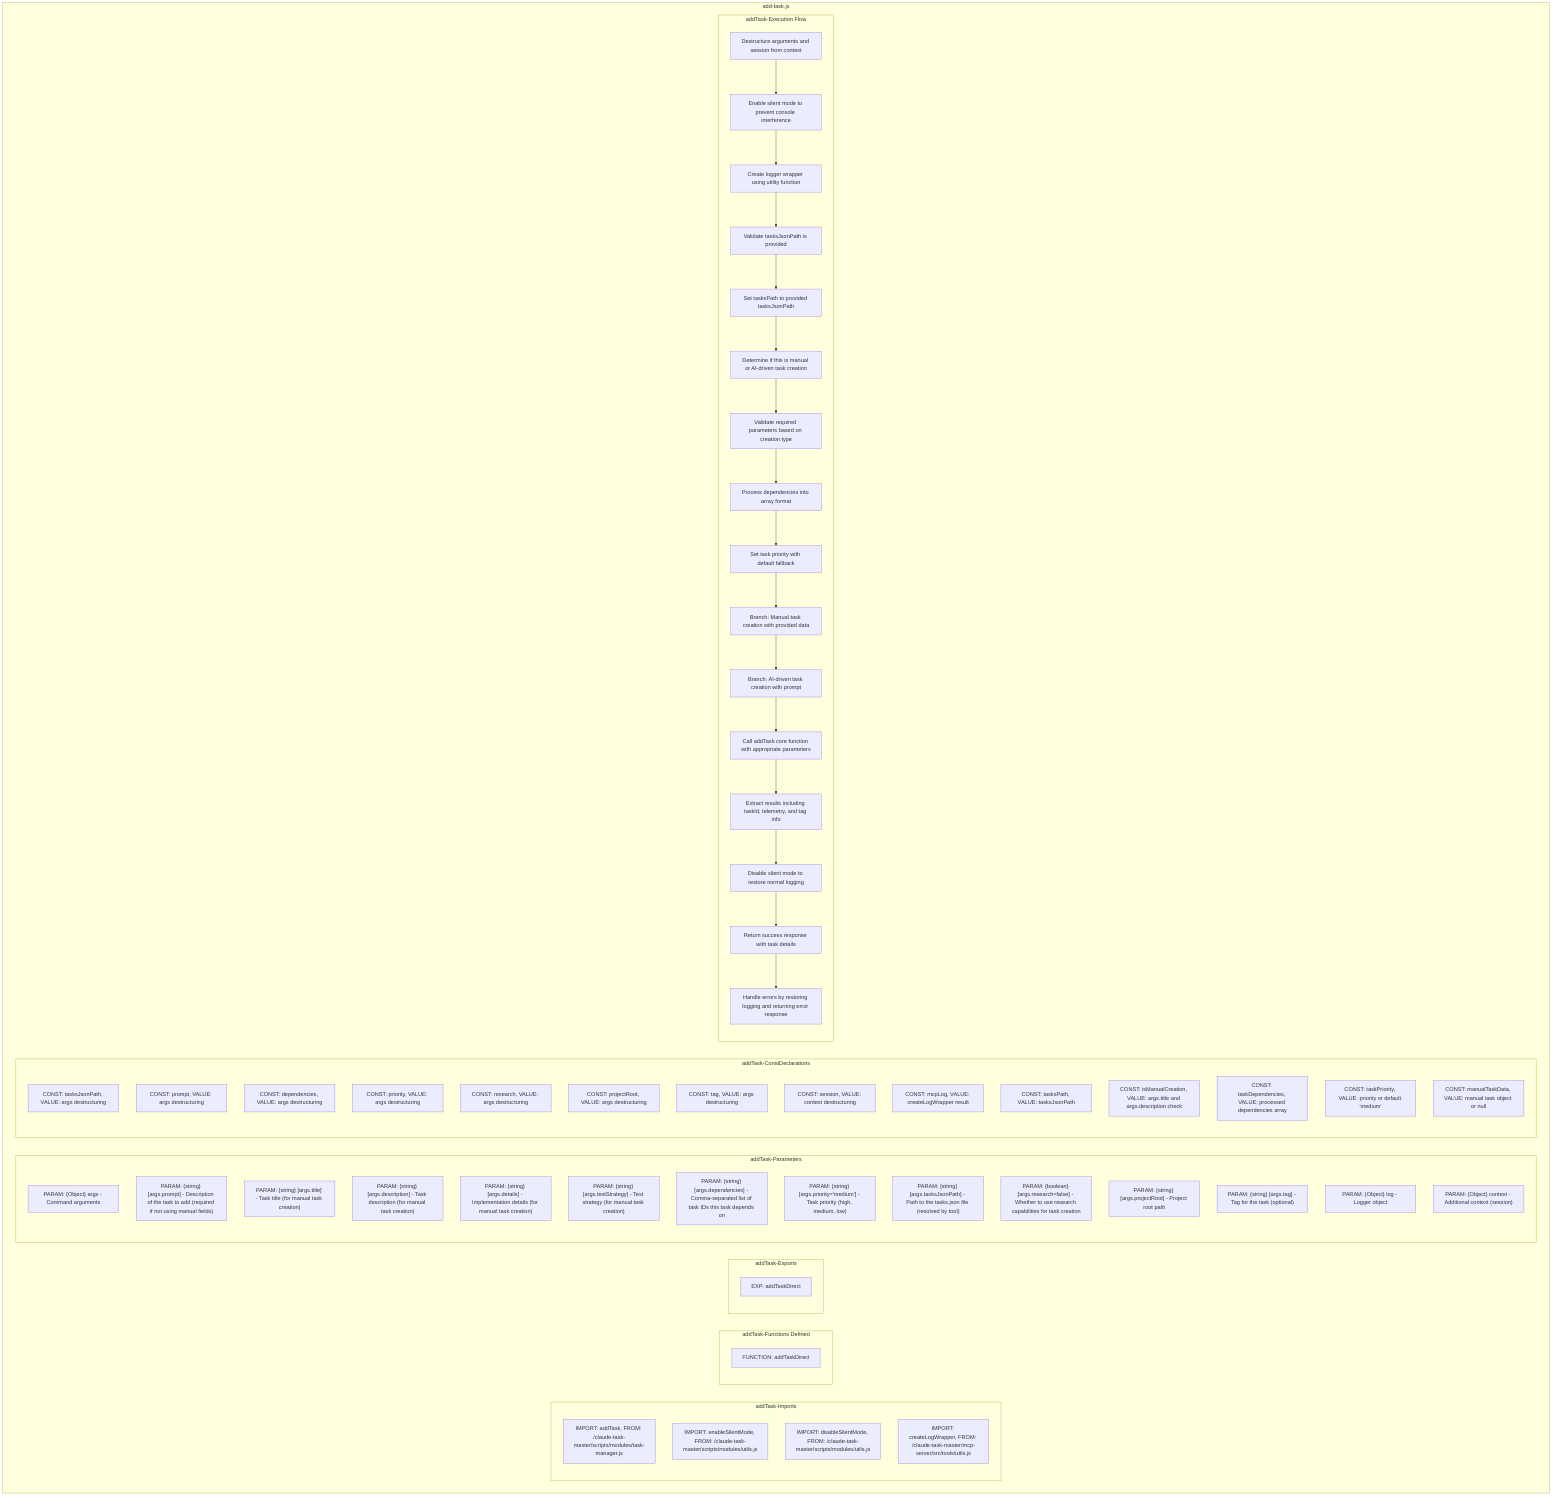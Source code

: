 flowchart TB
    subgraph addTask-Imports["addTask-Imports"]
        I1["IMPORT: addTask, FROM: /claude-task-master/scripts/modules/task-manager.js"]
        I2["IMPORT: enableSilentMode, FROM: /claude-task-master/scripts/modules/utils.js"]
        I3["IMPORT: disableSilentMode, FROM: /claude-task-master/scripts/modules/utils.js"]
        I4["IMPORT: createLogWrapper, FROM: /claude-task-master/mcp-server/src/tools/utils.js"]
    end
    subgraph addTask-FunctionsDefined["addTask-Functions Defined"]
        FU1["FUNCTION: addTaskDirect"]
    end
    subgraph addTask-Exports["addTask-Exports"]
        E1["EXP: addTaskDirect"]
    end
    subgraph addTask-Parameters["addTask-Parameters"]
        P1["PARAM: {Object} args - Command arguments"]
        P2["PARAM: {string} [args.prompt] - Description of the task to add (required if not using manual fields)"]
        P3["PARAM: {string} [args.title] - Task title (for manual task creation)"]
        P4["PARAM: {string} [args.description] - Task description (for manual task creation)"]
        P5["PARAM: {string} [args.details] - Implementation details (for manual task creation)"]
        P6["PARAM: {string} [args.testStrategy] - Test strategy (for manual task creation)"]
        P7["PARAM: {string} [args.dependencies] - Comma-separated list of task IDs this task depends on"]
        P8["PARAM: {string} [args.priority='medium'] - Task priority (high, medium, low)"]
        P9["PARAM: {string} [args.tasksJsonPath] - Path to the tasks.json file (resolved by tool)"]
        P10["PARAM: {boolean} [args.research=false] - Whether to use research capabilities for task creation"]
        P11["PARAM: {string} [args.projectRoot] - Project root path"]
        P12["PARAM: {string} [args.tag] - Tag for the task (optional)"]
        P13["PARAM: {Object} log - Logger object"]
        P14["PARAM: {Object} context - Additional context (session)"]
    end
    subgraph addTask-Constants["addTask-ConstDeclarations"]
        C1["CONST: tasksJsonPath, VALUE: args destructuring"]
        C2["CONST: prompt, VALUE: args destructuring"]
        C3["CONST: dependencies, VALUE: args destructuring"]
        C4["CONST: priority, VALUE: args destructuring"]
        C5["CONST: research, VALUE: args destructuring"]
        C6["CONST: projectRoot, VALUE: args destructuring"]
        C7["CONST: tag, VALUE: args destructuring"]
        C8["CONST: session, VALUE: context destructuring"]
        C9["CONST: mcpLog, VALUE: createLogWrapper result"]
        C10["CONST: tasksPath, VALUE: tasksJsonPath"]
        C11["CONST: isManualCreation, VALUE: args.title and args.description check"]
        C12["CONST: taskDependencies, VALUE: processed dependencies array"]
        C13["CONST: taskPriority, VALUE: priority or default 'medium'"]
        C14["CONST: manualTaskData, VALUE: manual task object or null"]
    end
    subgraph addTask-ExecutionFlow["addTask-Execution Flow"]
        FL1["Destructure arguments and session from context"]
        FL2["Enable silent mode to prevent console interference"]
        FL3["Create logger wrapper using utility function"]
        FL4["Validate tasksJsonPath is provided"]
        FL5["Set tasksPath to provided tasksJsonPath"]
        FL6["Determine if this is manual or AI-driven task creation"]
        FL7["Validate required parameters based on creation type"]
        FL8["Process dependencies into array format"]
        FL9["Set task priority with default fallback"]
        FL10["Branch: Manual task creation with provided data"]
        FL11["Branch: AI-driven task creation with prompt"]
        FL12["Call addTask core function with appropriate parameters"]
        FL13["Extract results including taskId, telemetry, and tag info"]
        FL14["Disable silent mode to restore normal logging"]
        FL15["Return success response with task details"]
        FL16["Handle errors by restoring logging and returning error response"]
    end
    subgraph addTask["add-task.js"]
        addTask-Imports
        addTask-FunctionsDefined
        addTask-Exports
        addTask-Parameters
        addTask-Constants
        addTask-ExecutionFlow
    end
    FL1 --> FL2
    FL2 --> FL3
    FL3 --> FL4
    FL4 --> FL5
    FL5 --> FL6
    FL6 --> FL7
    FL7 --> FL8
    FL8 --> FL9
    FL9 --> FL10
    FL10 --> FL11
    FL11 --> FL12
    FL12 --> FL13
    FL13 --> FL14
    FL14 --> FL15
    FL15 --> FL16